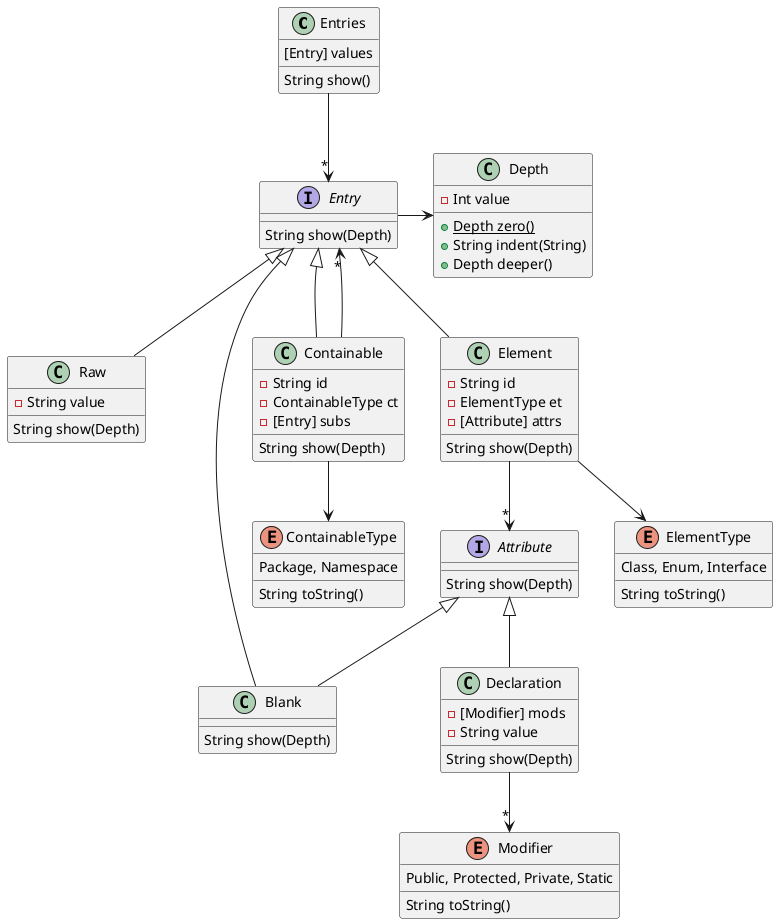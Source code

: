 @startuml

class Entries {
  [Entry] values
  String show()
}

class Depth {
  - Int value
  + Depth {static} zero()
  + String indent(String)
  + Depth deeper()
}

interface Entry {
  String show(Depth)
}

class Raw {
  - String value
  String show(Depth)
}

class Blank {
  String show(Depth)
}

class Containable {
  - String id
  - ContainableType ct
  - [Entry] subs
  String show(Depth)
}

enum ContainableType {
  Package, Namespace
  String toString()
}

class Element {
  - String id
  - ElementType et
  - [Attribute] attrs
  String show(Depth)
}

enum ElementType {
  Class, Enum, Interface
  String toString()
}

interface Attribute {
  String show(Depth)
}

class Declaration {
  - [Modifier] mods
  - String value
  String show(Depth)
}

enum Modifier {
  Public, Protected, Private, Static
  String toString()
}

Entries -down-> "*" Entry
Entry -right-> Depth

Raw -up-|> Entry
Blank -up-|> Entry
Containable -up-|> Entry
Element -up-|> Entry
Containable --> "*" Entry

Containable -down-> ContainableType

Element --> ElementType
Element -down-> "*" Attribute

Declaration -up-|> Attribute
Declaration -down-> "*" Modifier

Blank -up-|> Attribute

@enduml